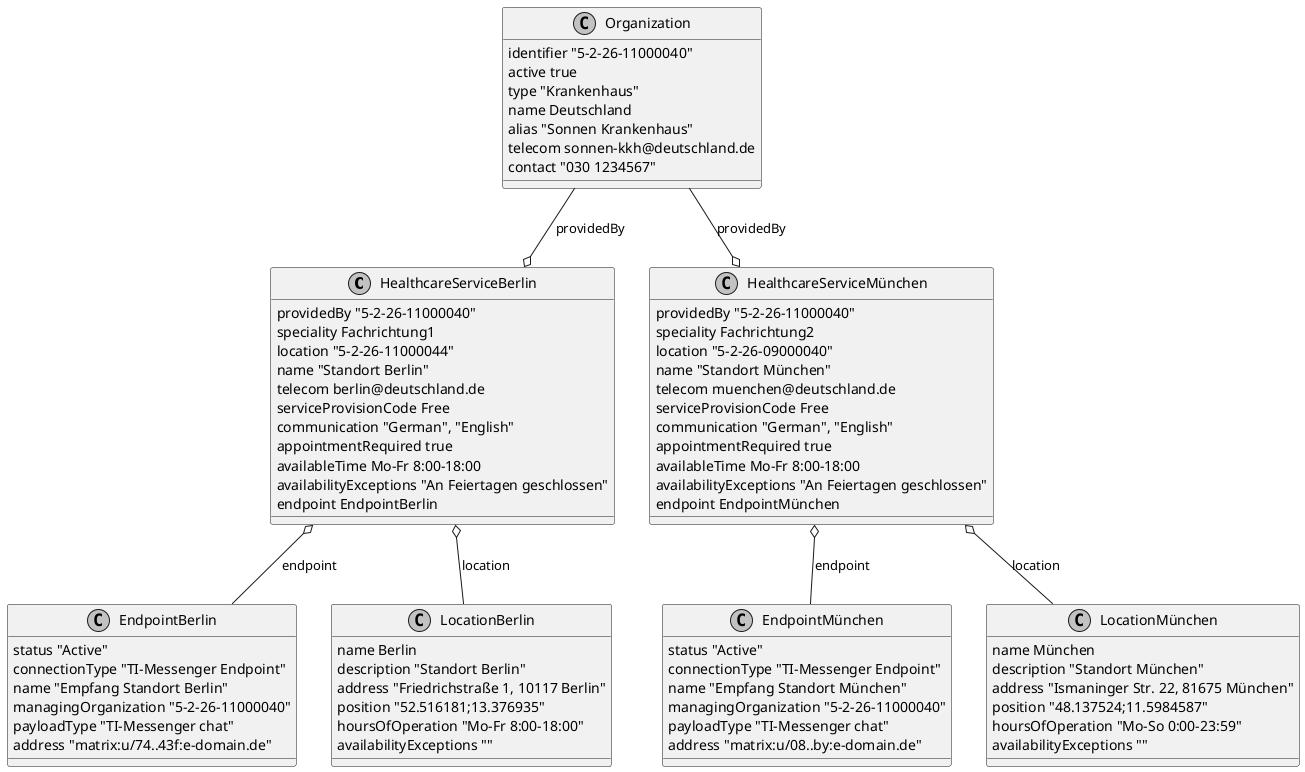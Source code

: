 @startuml ClassDiagram.HealthcareService
skinparam monochrome true
class HealthcareServiceBerlin {
  {field} providedBy "5-2-26-11000040"
  {field} speciality Fachrichtung1
  {field} location "5-2-26-11000044"
  {field} name "Standort Berlin"
  {field} telecom berlin@deutschland.de
  {field} serviceProvisionCode Free
  {field} communication "German", "English"
  {field} appointmentRequired true 
  {field} availableTime Mo-Fr 8:00-18:00
  {field} availabilityExceptions "An Feiertagen geschlossen"
  {field} endpoint EndpointBerlin
}
class HealthcareServiceMünchen {
  {field} providedBy "5-2-26-11000040"
  {field} speciality Fachrichtung2
  {field} location "5-2-26-09000040"
  {field} name "Standort München"
  {field} telecom muenchen@deutschland.de
  {field} serviceProvisionCode Free
  {field} communication "German", "English"
  {field} appointmentRequired true 
  {field} availableTime Mo-Fr 8:00-18:00
  {field} availabilityExceptions "An Feiertagen geschlossen"
  {field} endpoint EndpointMünchen
}
class EndpointBerlin {
  {field} status "Active"
  {field} connectionType "TI-Messenger Endpoint"
  {field} name "Empfang Standort Berlin"
  {field} managingOrganization "5-2-26-11000040"
  {field} payloadType "TI-Messenger chat"
  {field} address "matrix:u/74..43f:e-domain.de"
}
class EndpointMünchen {
  {field} status "Active"
  {field} connectionType "TI-Messenger Endpoint"
  {field} name "Empfang Standort München"
  {field} managingOrganization "5-2-26-11000040"
  {field} payloadType "TI-Messenger chat"
  {field} address "matrix:u/08..by:e-domain.de"
}
class LocationBerlin {
  {field} name Berlin
  {field} description "Standort Berlin"
  {field} address "Friedrichstraße 1, 10117 Berlin"
  {field} position "52.516181;13.376935"
  {field} hoursOfOperation "Mo-Fr 8:00-18:00"
  {field} availabilityExceptions ""
}
class LocationMünchen {
  {field} name München
  {field} description "Standort München"
  {field} address "Ismaninger Str. 22, 81675 München"
  {field} position "48.137524;11.5984587"
  {field} hoursOfOperation "Mo-So 0:00-23:59"
  {field} availabilityExceptions ""
}
class Organization {
  {field} identifier "5-2-26-11000040"
  {field} active true
  {field} type "Krankenhaus"
  {field} name Deutschland
  {field} alias "Sonnen Krankenhaus"
  {field} telecom sonnen-kkh@deutschland.de
  {field} contact "030 1234567"
}

Organization --o HealthcareServiceBerlin: providedBy
Organization --o HealthcareServiceMünchen: providedBy
HealthcareServiceBerlin o-- EndpointBerlin: endpoint
HealthcareServiceMünchen o-- EndpointMünchen: endpoint
HealthcareServiceBerlin o-- LocationBerlin: location
HealthcareServiceMünchen o-- LocationMünchen: location

@enduml